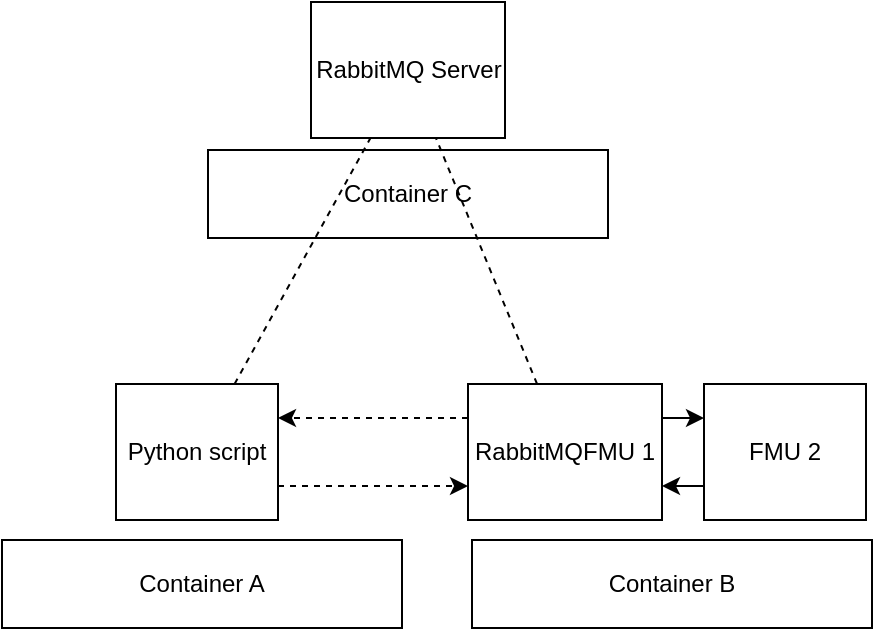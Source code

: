 <mxfile compressed="false" version="21.1.2" type="device">
  <diagram id="1IEk_Nb3fTFsxIXIZDjR" name="Page-1">
    <mxGraphModel dx="1274" dy="101" grid="0" gridSize="10" guides="1" tooltips="1" connect="1" arrows="1" fold="1" page="0" pageScale="1" pageWidth="1200" pageHeight="1920" math="1" shadow="0">
      <root>
        <mxCell id="0" />
        <mxCell id="1" parent="0" />
        <mxCell id="BvBNaDEqqtyb4Nw7F0dV-1" value="Container A" style="rounded=0;whiteSpace=wrap;html=1;" parent="1" vertex="1">
          <mxGeometry x="-253" y="850" width="200" height="44" as="geometry" />
        </mxCell>
        <mxCell id="BvBNaDEqqtyb4Nw7F0dV-2" value="Python script" style="rounded=0;whiteSpace=wrap;html=1;" parent="1" vertex="1">
          <mxGeometry x="-196" y="772" width="81" height="68" as="geometry" />
        </mxCell>
        <mxCell id="BvBNaDEqqtyb4Nw7F0dV-15" style="edgeStyle=orthogonalEdgeStyle;rounded=0;orthogonalLoop=1;jettySize=auto;html=1;exitX=1;exitY=0.75;exitDx=0;exitDy=0;entryX=0;entryY=0.75;entryDx=0;entryDy=0;dashed=1;" parent="1" source="BvBNaDEqqtyb4Nw7F0dV-2" target="BvBNaDEqqtyb4Nw7F0dV-5" edge="1">
          <mxGeometry relative="1" as="geometry">
            <mxPoint x="-53" y="823" as="sourcePoint" />
          </mxGeometry>
        </mxCell>
        <mxCell id="BvBNaDEqqtyb4Nw7F0dV-4" value="Container B" style="rounded=0;whiteSpace=wrap;html=1;" parent="1" vertex="1">
          <mxGeometry x="-18" y="850" width="200" height="44" as="geometry" />
        </mxCell>
        <mxCell id="BvBNaDEqqtyb4Nw7F0dV-12" style="edgeStyle=orthogonalEdgeStyle;rounded=0;orthogonalLoop=1;jettySize=auto;html=1;exitX=1;exitY=0.25;exitDx=0;exitDy=0;entryX=0;entryY=0.25;entryDx=0;entryDy=0;" parent="1" source="BvBNaDEqqtyb4Nw7F0dV-5" target="BvBNaDEqqtyb4Nw7F0dV-6" edge="1">
          <mxGeometry relative="1" as="geometry" />
        </mxCell>
        <mxCell id="BvBNaDEqqtyb4Nw7F0dV-14" style="edgeStyle=orthogonalEdgeStyle;rounded=0;orthogonalLoop=1;jettySize=auto;html=1;exitX=0;exitY=0.25;exitDx=0;exitDy=0;entryX=1;entryY=0.25;entryDx=0;entryDy=0;dashed=1;" parent="1" source="BvBNaDEqqtyb4Nw7F0dV-5" target="BvBNaDEqqtyb4Nw7F0dV-2" edge="1">
          <mxGeometry relative="1" as="geometry">
            <mxPoint x="-53" y="789" as="targetPoint" />
          </mxGeometry>
        </mxCell>
        <mxCell id="BvBNaDEqqtyb4Nw7F0dV-5" value="RabbitMQFMU 1" style="rounded=0;whiteSpace=wrap;html=1;" parent="1" vertex="1">
          <mxGeometry x="-20" y="772" width="97" height="68" as="geometry" />
        </mxCell>
        <mxCell id="BvBNaDEqqtyb4Nw7F0dV-13" style="edgeStyle=orthogonalEdgeStyle;rounded=0;orthogonalLoop=1;jettySize=auto;html=1;exitX=0;exitY=0.75;exitDx=0;exitDy=0;entryX=1;entryY=0.75;entryDx=0;entryDy=0;" parent="1" source="BvBNaDEqqtyb4Nw7F0dV-6" target="BvBNaDEqqtyb4Nw7F0dV-5" edge="1">
          <mxGeometry relative="1" as="geometry" />
        </mxCell>
        <mxCell id="BvBNaDEqqtyb4Nw7F0dV-6" value="FMU 2" style="rounded=0;whiteSpace=wrap;html=1;" parent="1" vertex="1">
          <mxGeometry x="98" y="772" width="81" height="68" as="geometry" />
        </mxCell>
        <mxCell id="BvBNaDEqqtyb4Nw7F0dV-7" value="Container C" style="rounded=0;whiteSpace=wrap;html=1;" parent="1" vertex="1">
          <mxGeometry x="-150" y="655" width="200" height="44" as="geometry" />
        </mxCell>
        <mxCell id="BvBNaDEqqtyb4Nw7F0dV-8" value="RabbitMQ Server" style="rounded=0;whiteSpace=wrap;html=1;" parent="1" vertex="1">
          <mxGeometry x="-98.5" y="581" width="97" height="68" as="geometry" />
        </mxCell>
        <mxCell id="BvBNaDEqqtyb4Nw7F0dV-16" value="" style="endArrow=none;dashed=1;html=1;rounded=0;" parent="1" source="BvBNaDEqqtyb4Nw7F0dV-5" target="BvBNaDEqqtyb4Nw7F0dV-8" edge="1">
          <mxGeometry width="50" height="50" relative="1" as="geometry">
            <mxPoint x="-33" y="788" as="sourcePoint" />
            <mxPoint x="71" y="861" as="targetPoint" />
          </mxGeometry>
        </mxCell>
        <mxCell id="m9MTf9BERfIw9L9C8X7p-1" value="" style="endArrow=none;dashed=1;html=1;rounded=0;" parent="1" source="BvBNaDEqqtyb4Nw7F0dV-2" target="BvBNaDEqqtyb4Nw7F0dV-8" edge="1">
          <mxGeometry width="50" height="50" relative="1" as="geometry">
            <mxPoint x="26" y="782" as="sourcePoint" />
            <mxPoint x="-14" y="669" as="targetPoint" />
          </mxGeometry>
        </mxCell>
      </root>
    </mxGraphModel>
  </diagram>
</mxfile>
